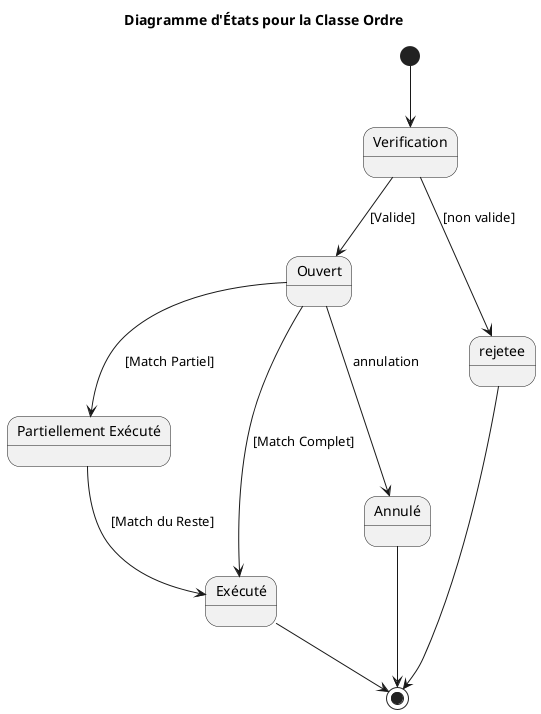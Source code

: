 @startuml StateDiagramOrdre

title Diagramme d'États pour la Classe Ordre

state Ouvert
state Verification
state PartiellementExécuté as "Partiellement Exécuté"
state Exécuté
state Annulé
state rejetee 

[*] --> Verification 
Verification --> Ouvert :  [Valide]
Verification --> rejetee :  [non valide]

Ouvert --> PartiellementExécuté :   [Match Partiel]
Ouvert --> Exécuté :   [Match Complet]
Ouvert --> Annulé : annulation

PartiellementExécuté --> Exécuté : [Match du Reste]

rejetee --> [*]
Annulé --> [*]
Exécuté --> [*]

@enduml